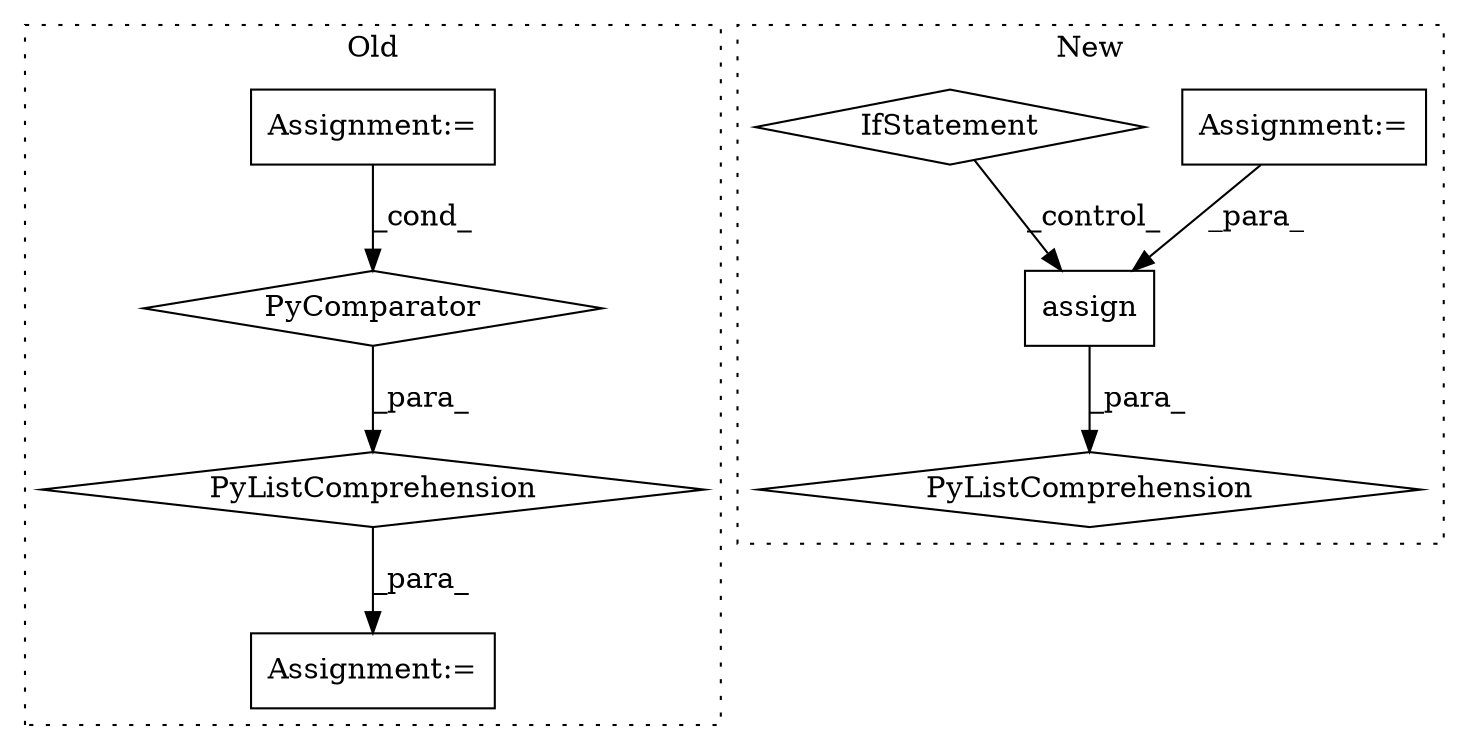digraph G {
subgraph cluster0 {
1 [label="PyListComprehension" a="109" s="13309" l="118" shape="diamond"];
3 [label="PyComparator" a="113" s="13397" l="22" shape="diamond"];
4 [label="Assignment:=" a="7" s="13397" l="22" shape="box"];
5 [label="Assignment:=" a="7" s="13441" l="1" shape="box"];
label = "Old";
style="dotted";
}
subgraph cluster1 {
2 [label="assign" a="32" s="7775,7785" l="7,1" shape="box"];
6 [label="Assignment:=" a="7" s="7854" l="46" shape="box"];
7 [label="IfStatement" a="25" s="7854" l="46" shape="diamond"];
8 [label="PyListComprehension" a="109" s="7764" l="144" shape="diamond"];
label = "New";
style="dotted";
}
1 -> 5 [label="_para_"];
2 -> 8 [label="_para_"];
3 -> 1 [label="_para_"];
4 -> 3 [label="_cond_"];
6 -> 2 [label="_para_"];
7 -> 2 [label="_control_"];
}